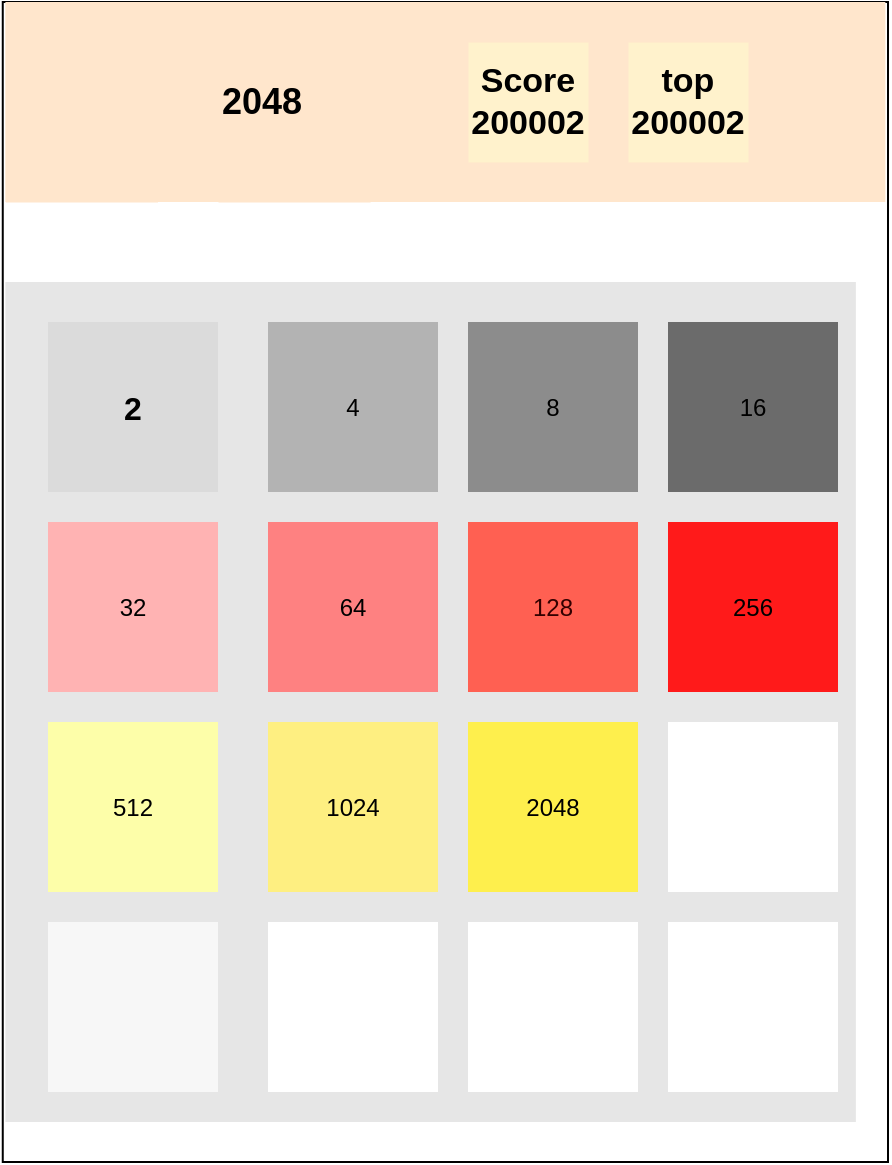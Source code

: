 <mxfile version="26.0.4">
  <diagram name="Page-1" id="tyVAIlG2D9JIPMp_8jAw">
    <mxGraphModel dx="1434" dy="844" grid="1" gridSize="10" guides="1" tooltips="1" connect="1" arrows="1" fold="1" page="1" pageScale="1" pageWidth="827" pageHeight="1169" math="0" shadow="0">
      <root>
        <mxCell id="0" />
        <mxCell id="1" parent="0" />
        <mxCell id="g-vTzpv_zn_2GOTxYaeK-10" value="" style="rounded=0;whiteSpace=wrap;html=1;direction=south;" parent="1" vertex="1">
          <mxGeometry x="217.38" y="100" width="442.62" height="580" as="geometry" />
        </mxCell>
        <mxCell id="g-vTzpv_zn_2GOTxYaeK-11" value="&lt;font style=&quot;font-size: 18px;&quot;&gt;&lt;b style=&quot;&quot;&gt;2048&lt;/b&gt;&lt;/font&gt;" style="rounded=0;whiteSpace=wrap;html=1;fillColor=#ffe6cc;strokeColor=none;align=left;" parent="1" vertex="1">
          <mxGeometry x="218.69" y="100" width="440" height="100" as="geometry" />
        </mxCell>
        <mxCell id="g-vTzpv_zn_2GOTxYaeK-13" value="" style="rounded=0;whiteSpace=wrap;html=1;direction=south;fillColor=light-dark(#e6e6e6, #ededed);strokeColor=none;strokeWidth=1;" parent="1" vertex="1">
          <mxGeometry x="218.69" y="240" width="425.25" height="420" as="geometry" />
        </mxCell>
        <mxCell id="jnryHrUICsK0y8-Uot-c-1" value="&lt;font style=&quot;font-size: 16px;&quot;&gt;&lt;b&gt;2&lt;/b&gt;&lt;/font&gt;" style="whiteSpace=wrap;html=1;aspect=fixed;strokeWidth=2;strokeColor=none;fillColor=light-dark(#dbdbdb, #ededed);" vertex="1" parent="1">
          <mxGeometry x="240" y="260" width="85" height="85" as="geometry" />
        </mxCell>
        <mxCell id="jnryHrUICsK0y8-Uot-c-2" value="4" style="whiteSpace=wrap;html=1;aspect=fixed;strokeWidth=2;fillColor=light-dark(#b3b3b3, #ededed);strokeColor=none;" vertex="1" parent="1">
          <mxGeometry x="350" y="260" width="85" height="85" as="geometry" />
        </mxCell>
        <mxCell id="jnryHrUICsK0y8-Uot-c-3" value="8" style="whiteSpace=wrap;html=1;aspect=fixed;fillColor=light-dark(#8c8c8c, #EDEDED);strokeColor=none;strokeWidth=2;" vertex="1" parent="1">
          <mxGeometry x="450" y="260" width="85" height="85" as="geometry" />
        </mxCell>
        <mxCell id="jnryHrUICsK0y8-Uot-c-4" value="16" style="whiteSpace=wrap;html=1;aspect=fixed;fillColor=light-dark(#6b6b6b, #36210a);strokeColor=none;strokeWidth=2;" vertex="1" parent="1">
          <mxGeometry x="550" y="260" width="85" height="85" as="geometry" />
        </mxCell>
        <mxCell id="jnryHrUICsK0y8-Uot-c-13" value="32" style="whiteSpace=wrap;html=1;aspect=fixed;fillColor=light-dark(#ffb3b3, #9a5800);strokeColor=none;fontColor=#000000;strokeWidth=2;" vertex="1" parent="1">
          <mxGeometry x="240" y="360" width="85" height="85" as="geometry" />
        </mxCell>
        <mxCell id="jnryHrUICsK0y8-Uot-c-14" value="&lt;font style=&quot;color: rgb(0, 0, 0);&quot;&gt;64&lt;/font&gt;" style="whiteSpace=wrap;html=1;aspect=fixed;fillColor=light-dark(#fe8181, #ff9281);strokeColor=none;fontColor=#ffffff;strokeWidth=2;" vertex="1" parent="1">
          <mxGeometry x="350" y="360" width="85" height="85" as="geometry" />
        </mxCell>
        <mxCell id="jnryHrUICsK0y8-Uot-c-15" value="&lt;font style=&quot;color: rgb(51, 0, 0);&quot;&gt;128&lt;/font&gt;" style="whiteSpace=wrap;html=1;aspect=fixed;fillColor=light-dark(#ff6052, #ff9281);strokeColor=none;fontColor=#ffffff;strokeWidth=2;" vertex="1" parent="1">
          <mxGeometry x="450" y="360" width="85" height="85" as="geometry" />
        </mxCell>
        <mxCell id="jnryHrUICsK0y8-Uot-c-16" value="256" style="whiteSpace=wrap;html=1;aspect=fixed;fillColor=light-dark(#ff1a1a, #9a5800);strokeColor=none;fontColor=#000000;strokeWidth=2;" vertex="1" parent="1">
          <mxGeometry x="550" y="360" width="85" height="85" as="geometry" />
        </mxCell>
        <mxCell id="jnryHrUICsK0y8-Uot-c-17" value="512" style="whiteSpace=wrap;html=1;aspect=fixed;fillColor=light-dark(#fdfea9, #675000);strokeColor=none;fontColor=#000000;strokeWidth=2;" vertex="1" parent="1">
          <mxGeometry x="240" y="460" width="85" height="85" as="geometry" />
        </mxCell>
        <mxCell id="jnryHrUICsK0y8-Uot-c-18" value="1024" style="whiteSpace=wrap;html=1;aspect=fixed;fillColor=light-dark(#feef81, #675000);strokeColor=none;fontColor=#000000;strokeWidth=2;" vertex="1" parent="1">
          <mxGeometry x="350" y="460" width="85" height="85" as="geometry" />
        </mxCell>
        <mxCell id="jnryHrUICsK0y8-Uot-c-19" value="2048" style="whiteSpace=wrap;html=1;aspect=fixed;fillColor=light-dark(#feef4d, #675000);strokeColor=none;strokeWidth=2;fontColor=#000000;" vertex="1" parent="1">
          <mxGeometry x="450" y="460" width="85" height="85" as="geometry" />
        </mxCell>
        <mxCell id="jnryHrUICsK0y8-Uot-c-20" value="" style="whiteSpace=wrap;html=1;aspect=fixed;fillColor=light-dark(#FFFFFF,#EDEDED);strokeColor=none;fontColor=#333333;strokeWidth=2;" vertex="1" parent="1">
          <mxGeometry x="550" y="460" width="85" height="85" as="geometry" />
        </mxCell>
        <mxCell id="jnryHrUICsK0y8-Uot-c-26" value="&lt;b&gt;&lt;font style=&quot;font-size: 17px;&quot;&gt;Score&lt;/font&gt;&lt;/b&gt;&lt;div&gt;&lt;span style=&quot;font-size: 17px;&quot;&gt;&lt;b&gt;200002&lt;/b&gt;&lt;/span&gt;&lt;/div&gt;" style="whiteSpace=wrap;html=1;aspect=fixed;fillColor=#fff2cc;strokeColor=none;strokeWidth=0;align=center;" vertex="1" parent="1">
          <mxGeometry x="450" y="120" width="60" height="60" as="geometry" />
        </mxCell>
        <mxCell id="jnryHrUICsK0y8-Uot-c-27" value="&lt;span style=&quot;font-size: 17px;&quot;&gt;&lt;b&gt;top&lt;/b&gt;&lt;/span&gt;&lt;br&gt;&lt;div&gt;&lt;span style=&quot;font-size: 17px;&quot;&gt;&lt;b&gt;200002&lt;/b&gt;&lt;/span&gt;&lt;/div&gt;" style="whiteSpace=wrap;html=1;aspect=fixed;fillColor=#fff2cc;strokeColor=none;strokeWidth=0;align=center;" vertex="1" parent="1">
          <mxGeometry x="530" y="120" width="60" height="60" as="geometry" />
        </mxCell>
        <mxCell id="jnryHrUICsK0y8-Uot-c-33" value="" style="whiteSpace=wrap;html=1;aspect=fixed;fillColor=light-dark(#F7F7F7,#EDEDED);strokeColor=none;fontColor=#333333;strokeWidth=2;" vertex="1" parent="1">
          <mxGeometry x="240" y="560" width="85" height="85" as="geometry" />
        </mxCell>
        <mxCell id="jnryHrUICsK0y8-Uot-c-34" value="" style="whiteSpace=wrap;html=1;aspect=fixed;fillColor=light-dark(#FFFFFF,#EDEDED);strokeColor=none;fontColor=#333333;strokeWidth=2;" vertex="1" parent="1">
          <mxGeometry x="450" y="560" width="85" height="85" as="geometry" />
        </mxCell>
        <mxCell id="jnryHrUICsK0y8-Uot-c-35" value="" style="whiteSpace=wrap;html=1;aspect=fixed;fillColor=light-dark(#FFFFFF,#EDEDED);strokeColor=none;fontColor=#333333;strokeWidth=2;" vertex="1" parent="1">
          <mxGeometry x="350" y="560" width="85" height="85" as="geometry" />
        </mxCell>
        <mxCell id="jnryHrUICsK0y8-Uot-c-36" value="" style="whiteSpace=wrap;html=1;aspect=fixed;fillColor=light-dark(#ffffff, #ededed);strokeColor=none;fontColor=#333333;strokeWidth=2;" vertex="1" parent="1">
          <mxGeometry x="550" y="560" width="85" height="85" as="geometry" />
        </mxCell>
        <mxCell id="jnryHrUICsK0y8-Uot-c-37" value="&lt;font style=&quot;font-size: 18px;&quot;&gt;&lt;b style=&quot;&quot;&gt;2048&lt;/b&gt;&lt;/font&gt;" style="rounded=0;whiteSpace=wrap;html=1;fillColor=#ffe6cc;strokeColor=none;align=left;strokeWidth=0;" vertex="1" parent="1">
          <mxGeometry x="325" y="100" width="76.06" height="100" as="geometry" />
        </mxCell>
        <mxCell id="jnryHrUICsK0y8-Uot-c-38" value="" style="rounded=0;whiteSpace=wrap;html=1;fillColor=#ffe6cc;strokeColor=none;align=left;strokeWidth=0;" vertex="1" parent="1">
          <mxGeometry x="218.69" y="100" width="76.06" height="100" as="geometry" />
        </mxCell>
      </root>
    </mxGraphModel>
  </diagram>
</mxfile>

